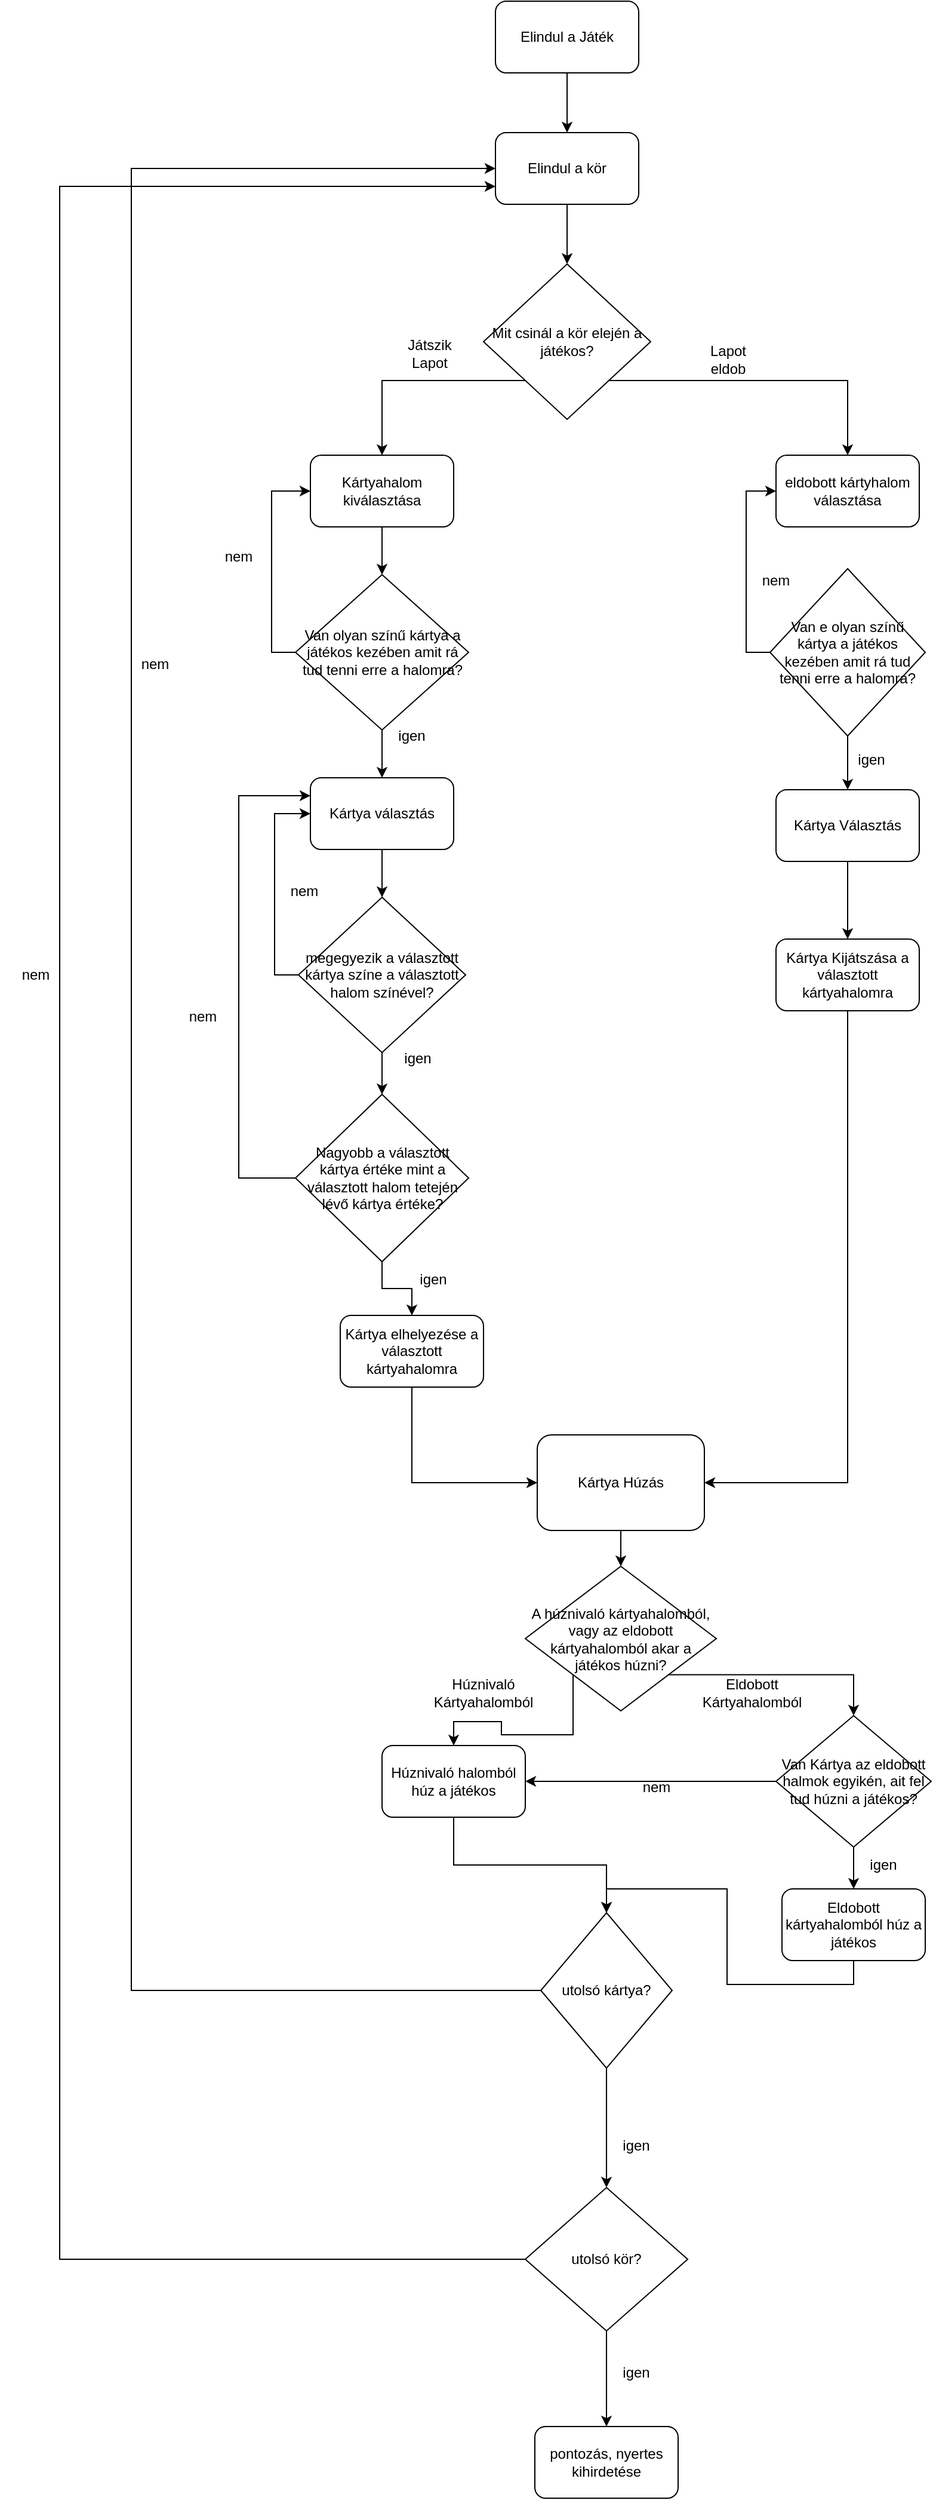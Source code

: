 <mxfile version="21.3.7" type="device">
  <diagram id="C5RBs43oDa-KdzZeNtuy" name="Page-1">
    <mxGraphModel dx="2234" dy="1719" grid="1" gridSize="10" guides="1" tooltips="1" connect="1" arrows="1" fold="1" page="1" pageScale="1" pageWidth="827" pageHeight="1169" math="0" shadow="0">
      <root>
        <mxCell id="WIyWlLk6GJQsqaUBKTNV-0" />
        <mxCell id="WIyWlLk6GJQsqaUBKTNV-1" parent="WIyWlLk6GJQsqaUBKTNV-0" />
        <mxCell id="wCmrvpZdPtYsX0VBmPtT-11" value="Kártya Húzás" style="rounded=1;whiteSpace=wrap;html=1;" parent="WIyWlLk6GJQsqaUBKTNV-1" vertex="1">
          <mxGeometry x="360" y="950" width="140" height="80" as="geometry" />
        </mxCell>
        <mxCell id="wCmrvpZdPtYsX0VBmPtT-13" value="" style="endArrow=classic;html=1;rounded=0;exitX=0.5;exitY=1;exitDx=0;exitDy=0;entryX=0.5;entryY=0;entryDx=0;entryDy=0;" parent="WIyWlLk6GJQsqaUBKTNV-1" source="wCmrvpZdPtYsX0VBmPtT-11" target="t8kTzal1kFNwdLvY00Kr-11" edge="1">
          <mxGeometry width="50" height="50" relative="1" as="geometry">
            <mxPoint x="355" y="1150" as="sourcePoint" />
            <mxPoint x="430" y="1080" as="targetPoint" />
          </mxGeometry>
        </mxCell>
        <mxCell id="t8kTzal1kFNwdLvY00Kr-0" style="edgeStyle=orthogonalEdgeStyle;rounded=0;orthogonalLoop=1;jettySize=auto;html=1;exitX=0;exitY=0.5;exitDx=0;exitDy=0;entryX=0;entryY=0.5;entryDx=0;entryDy=0;" parent="WIyWlLk6GJQsqaUBKTNV-1" source="wCmrvpZdPtYsX0VBmPtT-14" target="AXc0qoAZ02Av4ra-Uovu-1" edge="1">
          <mxGeometry relative="1" as="geometry">
            <Array as="points">
              <mxPoint x="20" y="1415" />
              <mxPoint x="20" y="-110" />
            </Array>
          </mxGeometry>
        </mxCell>
        <mxCell id="wCmrvpZdPtYsX0VBmPtT-14" value="utolsó kártya?" style="rhombus;whiteSpace=wrap;html=1;" parent="WIyWlLk6GJQsqaUBKTNV-1" vertex="1">
          <mxGeometry x="363" y="1350" width="110" height="130" as="geometry" />
        </mxCell>
        <mxCell id="wCmrvpZdPtYsX0VBmPtT-17" value="nem" style="text;html=1;strokeColor=none;fillColor=none;align=center;verticalAlign=middle;whiteSpace=wrap;rounded=0;" parent="WIyWlLk6GJQsqaUBKTNV-1" vertex="1">
          <mxGeometry x="10" y="290" width="60" height="30" as="geometry" />
        </mxCell>
        <mxCell id="wCmrvpZdPtYsX0VBmPtT-18" value="" style="endArrow=classic;html=1;rounded=0;exitX=0.5;exitY=1;exitDx=0;exitDy=0;entryX=0.5;entryY=0;entryDx=0;entryDy=0;" parent="WIyWlLk6GJQsqaUBKTNV-1" source="wCmrvpZdPtYsX0VBmPtT-14" target="wCmrvpZdPtYsX0VBmPtT-21" edge="1">
          <mxGeometry width="50" height="50" relative="1" as="geometry">
            <mxPoint x="517" y="1600" as="sourcePoint" />
            <mxPoint x="433" y="1590" as="targetPoint" />
          </mxGeometry>
        </mxCell>
        <mxCell id="wCmrvpZdPtYsX0VBmPtT-19" value="igen" style="text;html=1;strokeColor=none;fillColor=none;align=center;verticalAlign=middle;whiteSpace=wrap;rounded=0;" parent="WIyWlLk6GJQsqaUBKTNV-1" vertex="1">
          <mxGeometry x="413" y="1720" width="60" height="30" as="geometry" />
        </mxCell>
        <mxCell id="t8kTzal1kFNwdLvY00Kr-1" style="edgeStyle=orthogonalEdgeStyle;rounded=0;orthogonalLoop=1;jettySize=auto;html=1;exitX=0;exitY=0.5;exitDx=0;exitDy=0;entryX=0;entryY=0.75;entryDx=0;entryDy=0;" parent="WIyWlLk6GJQsqaUBKTNV-1" source="wCmrvpZdPtYsX0VBmPtT-21" target="AXc0qoAZ02Av4ra-Uovu-1" edge="1">
          <mxGeometry relative="1" as="geometry">
            <Array as="points">
              <mxPoint x="-40" y="1640" />
              <mxPoint x="-40" y="-95" />
            </Array>
          </mxGeometry>
        </mxCell>
        <mxCell id="wCmrvpZdPtYsX0VBmPtT-21" value="utolsó kör?" style="rhombus;whiteSpace=wrap;html=1;" parent="WIyWlLk6GJQsqaUBKTNV-1" vertex="1">
          <mxGeometry x="350" y="1580" width="136" height="120" as="geometry" />
        </mxCell>
        <mxCell id="wCmrvpZdPtYsX0VBmPtT-22" value="" style="endArrow=classic;html=1;rounded=0;exitX=0.5;exitY=1;exitDx=0;exitDy=0;entryX=0.5;entryY=0;entryDx=0;entryDy=0;" parent="WIyWlLk6GJQsqaUBKTNV-1" source="wCmrvpZdPtYsX0VBmPtT-21" target="wCmrvpZdPtYsX0VBmPtT-25" edge="1">
          <mxGeometry width="50" height="50" relative="1" as="geometry">
            <mxPoint x="467.0" y="1680" as="sourcePoint" />
            <mxPoint x="523" y="1760" as="targetPoint" />
          </mxGeometry>
        </mxCell>
        <mxCell id="wCmrvpZdPtYsX0VBmPtT-25" value="pontozás, nyertes kihirdetése" style="rounded=1;whiteSpace=wrap;html=1;" parent="WIyWlLk6GJQsqaUBKTNV-1" vertex="1">
          <mxGeometry x="358" y="1780" width="120" height="60" as="geometry" />
        </mxCell>
        <mxCell id="wCmrvpZdPtYsX0VBmPtT-26" value="nem" style="text;html=1;strokeColor=none;fillColor=none;align=center;verticalAlign=middle;whiteSpace=wrap;rounded=0;" parent="WIyWlLk6GJQsqaUBKTNV-1" vertex="1">
          <mxGeometry x="-90" y="550" width="60" height="30" as="geometry" />
        </mxCell>
        <mxCell id="wCmrvpZdPtYsX0VBmPtT-27" value="igen" style="text;html=1;strokeColor=none;fillColor=none;align=center;verticalAlign=middle;whiteSpace=wrap;rounded=0;" parent="WIyWlLk6GJQsqaUBKTNV-1" vertex="1">
          <mxGeometry x="413" y="1530" width="60" height="30" as="geometry" />
        </mxCell>
        <mxCell id="AXc0qoAZ02Av4ra-Uovu-0" value="Elindul a Játék" style="rounded=1;whiteSpace=wrap;html=1;" parent="WIyWlLk6GJQsqaUBKTNV-1" vertex="1">
          <mxGeometry x="325" y="-250" width="120" height="60" as="geometry" />
        </mxCell>
        <mxCell id="AXc0qoAZ02Av4ra-Uovu-1" value="Elindul a kör" style="rounded=1;whiteSpace=wrap;html=1;" parent="WIyWlLk6GJQsqaUBKTNV-1" vertex="1">
          <mxGeometry x="325" y="-140" width="120" height="60" as="geometry" />
        </mxCell>
        <mxCell id="AXc0qoAZ02Av4ra-Uovu-2" value="" style="endArrow=classic;html=1;rounded=0;exitX=0.5;exitY=1;exitDx=0;exitDy=0;entryX=0.5;entryY=0;entryDx=0;entryDy=0;" parent="WIyWlLk6GJQsqaUBKTNV-1" source="AXc0qoAZ02Av4ra-Uovu-0" target="AXc0qoAZ02Av4ra-Uovu-1" edge="1">
          <mxGeometry width="50" height="50" relative="1" as="geometry">
            <mxPoint x="110" y="-80" as="sourcePoint" />
            <mxPoint x="160" y="-130" as="targetPoint" />
          </mxGeometry>
        </mxCell>
        <mxCell id="0rNtC7BRoxpjn66-tLo1-22" style="edgeStyle=orthogonalEdgeStyle;rounded=0;orthogonalLoop=1;jettySize=auto;html=1;exitX=0;exitY=1;exitDx=0;exitDy=0;entryX=0.5;entryY=0;entryDx=0;entryDy=0;" parent="WIyWlLk6GJQsqaUBKTNV-1" source="AXc0qoAZ02Av4ra-Uovu-3" target="0rNtC7BRoxpjn66-tLo1-0" edge="1">
          <mxGeometry relative="1" as="geometry" />
        </mxCell>
        <mxCell id="0rNtC7BRoxpjn66-tLo1-23" style="edgeStyle=orthogonalEdgeStyle;rounded=0;orthogonalLoop=1;jettySize=auto;html=1;exitX=1;exitY=1;exitDx=0;exitDy=0;entryX=0.5;entryY=0;entryDx=0;entryDy=0;" parent="WIyWlLk6GJQsqaUBKTNV-1" source="AXc0qoAZ02Av4ra-Uovu-3" target="0rNtC7BRoxpjn66-tLo1-21" edge="1">
          <mxGeometry relative="1" as="geometry" />
        </mxCell>
        <mxCell id="AXc0qoAZ02Av4ra-Uovu-3" value="Mit csinál a kör elején a játékos?" style="rhombus;whiteSpace=wrap;html=1;" parent="WIyWlLk6GJQsqaUBKTNV-1" vertex="1">
          <mxGeometry x="315" y="-30" width="140" height="130" as="geometry" />
        </mxCell>
        <mxCell id="AXc0qoAZ02Av4ra-Uovu-4" value="" style="endArrow=classic;html=1;rounded=0;exitX=0.5;exitY=1;exitDx=0;exitDy=0;entryX=0.5;entryY=0;entryDx=0;entryDy=0;" parent="WIyWlLk6GJQsqaUBKTNV-1" source="AXc0qoAZ02Av4ra-Uovu-1" target="AXc0qoAZ02Av4ra-Uovu-3" edge="1">
          <mxGeometry width="50" height="50" relative="1" as="geometry">
            <mxPoint x="60" y="-80" as="sourcePoint" />
            <mxPoint x="110" y="-130" as="targetPoint" />
          </mxGeometry>
        </mxCell>
        <mxCell id="AXc0qoAZ02Av4ra-Uovu-5" value="Játszik Lapot" style="text;html=1;strokeColor=none;fillColor=none;align=center;verticalAlign=middle;whiteSpace=wrap;rounded=0;" parent="WIyWlLk6GJQsqaUBKTNV-1" vertex="1">
          <mxGeometry x="240" y="30" width="60" height="30" as="geometry" />
        </mxCell>
        <mxCell id="AXc0qoAZ02Av4ra-Uovu-6" value="Lapot eldob" style="text;html=1;strokeColor=none;fillColor=none;align=center;verticalAlign=middle;whiteSpace=wrap;rounded=0;" parent="WIyWlLk6GJQsqaUBKTNV-1" vertex="1">
          <mxGeometry x="490" y="40" width="60" height="20" as="geometry" />
        </mxCell>
        <mxCell id="0rNtC7BRoxpjn66-tLo1-0" value="Kártyahalom kiválasztása" style="rounded=1;whiteSpace=wrap;html=1;" parent="WIyWlLk6GJQsqaUBKTNV-1" vertex="1">
          <mxGeometry x="170" y="130" width="120" height="60" as="geometry" />
        </mxCell>
        <mxCell id="0rNtC7BRoxpjn66-tLo1-1" value="" style="endArrow=classic;html=1;rounded=0;exitX=0.5;exitY=1;exitDx=0;exitDy=0;" parent="WIyWlLk6GJQsqaUBKTNV-1" source="0rNtC7BRoxpjn66-tLo1-0" target="0rNtC7BRoxpjn66-tLo1-2" edge="1">
          <mxGeometry width="50" height="50" relative="1" as="geometry">
            <mxPoint x="400" y="490" as="sourcePoint" />
            <mxPoint x="230" y="230" as="targetPoint" />
          </mxGeometry>
        </mxCell>
        <mxCell id="0rNtC7BRoxpjn66-tLo1-24" style="edgeStyle=orthogonalEdgeStyle;rounded=0;orthogonalLoop=1;jettySize=auto;html=1;exitX=0;exitY=0.5;exitDx=0;exitDy=0;entryX=0;entryY=0.5;entryDx=0;entryDy=0;" parent="WIyWlLk6GJQsqaUBKTNV-1" source="0rNtC7BRoxpjn66-tLo1-2" target="0rNtC7BRoxpjn66-tLo1-0" edge="1">
          <mxGeometry relative="1" as="geometry" />
        </mxCell>
        <mxCell id="0rNtC7BRoxpjn66-tLo1-2" value="Van olyan színű kártya a játékos kezében amit rá tud tenni erre a halomra?" style="rhombus;whiteSpace=wrap;html=1;" parent="WIyWlLk6GJQsqaUBKTNV-1" vertex="1">
          <mxGeometry x="157.5" y="230" width="145" height="130" as="geometry" />
        </mxCell>
        <mxCell id="0rNtC7BRoxpjn66-tLo1-3" value="" style="endArrow=classic;html=1;rounded=0;exitX=0.5;exitY=1;exitDx=0;exitDy=0;" parent="WIyWlLk6GJQsqaUBKTNV-1" source="0rNtC7BRoxpjn66-tLo1-2" edge="1">
          <mxGeometry width="50" height="50" relative="1" as="geometry">
            <mxPoint x="400" y="490" as="sourcePoint" />
            <mxPoint x="230" y="400" as="targetPoint" />
          </mxGeometry>
        </mxCell>
        <mxCell id="0rNtC7BRoxpjn66-tLo1-4" value="igen" style="text;html=1;strokeColor=none;fillColor=none;align=center;verticalAlign=middle;whiteSpace=wrap;rounded=0;" parent="WIyWlLk6GJQsqaUBKTNV-1" vertex="1">
          <mxGeometry x="225" y="350" width="60" height="30" as="geometry" />
        </mxCell>
        <mxCell id="0rNtC7BRoxpjn66-tLo1-6" value="nem" style="text;html=1;strokeColor=none;fillColor=none;align=center;verticalAlign=middle;whiteSpace=wrap;rounded=0;" parent="WIyWlLk6GJQsqaUBKTNV-1" vertex="1">
          <mxGeometry x="80" y="200" width="60" height="30" as="geometry" />
        </mxCell>
        <mxCell id="0rNtC7BRoxpjn66-tLo1-7" value="Kártya választás" style="rounded=1;whiteSpace=wrap;html=1;" parent="WIyWlLk6GJQsqaUBKTNV-1" vertex="1">
          <mxGeometry x="170" y="400" width="120" height="60" as="geometry" />
        </mxCell>
        <mxCell id="0rNtC7BRoxpjn66-tLo1-8" value="" style="endArrow=classic;html=1;rounded=0;exitX=0.5;exitY=1;exitDx=0;exitDy=0;" parent="WIyWlLk6GJQsqaUBKTNV-1" source="0rNtC7BRoxpjn66-tLo1-7" target="0rNtC7BRoxpjn66-tLo1-9" edge="1">
          <mxGeometry width="50" height="50" relative="1" as="geometry">
            <mxPoint x="340" y="480" as="sourcePoint" />
            <mxPoint x="230" y="490" as="targetPoint" />
          </mxGeometry>
        </mxCell>
        <mxCell id="0rNtC7BRoxpjn66-tLo1-25" style="edgeStyle=orthogonalEdgeStyle;rounded=0;orthogonalLoop=1;jettySize=auto;html=1;exitX=0;exitY=0.5;exitDx=0;exitDy=0;entryX=0;entryY=0.5;entryDx=0;entryDy=0;" parent="WIyWlLk6GJQsqaUBKTNV-1" source="0rNtC7BRoxpjn66-tLo1-9" target="0rNtC7BRoxpjn66-tLo1-7" edge="1">
          <mxGeometry relative="1" as="geometry" />
        </mxCell>
        <mxCell id="0rNtC7BRoxpjn66-tLo1-9" value="megegyezik a választott kártya színe a választott halom színével?" style="rhombus;whiteSpace=wrap;html=1;" parent="WIyWlLk6GJQsqaUBKTNV-1" vertex="1">
          <mxGeometry x="160" y="500" width="140" height="130" as="geometry" />
        </mxCell>
        <mxCell id="0rNtC7BRoxpjn66-tLo1-11" value="nem" style="text;html=1;strokeColor=none;fillColor=none;align=center;verticalAlign=middle;whiteSpace=wrap;rounded=0;" parent="WIyWlLk6GJQsqaUBKTNV-1" vertex="1">
          <mxGeometry x="135" y="480" width="60" height="30" as="geometry" />
        </mxCell>
        <mxCell id="0rNtC7BRoxpjn66-tLo1-12" value="" style="endArrow=classic;html=1;rounded=0;exitX=0.5;exitY=1;exitDx=0;exitDy=0;entryX=0.5;entryY=0;entryDx=0;entryDy=0;" parent="WIyWlLk6GJQsqaUBKTNV-1" source="0rNtC7BRoxpjn66-tLo1-9" target="0rNtC7BRoxpjn66-tLo1-13" edge="1">
          <mxGeometry width="50" height="50" relative="1" as="geometry">
            <mxPoint x="400" y="560" as="sourcePoint" />
            <mxPoint x="230" y="660" as="targetPoint" />
          </mxGeometry>
        </mxCell>
        <mxCell id="0rNtC7BRoxpjn66-tLo1-18" style="edgeStyle=orthogonalEdgeStyle;rounded=0;orthogonalLoop=1;jettySize=auto;html=1;exitX=0.5;exitY=1;exitDx=0;exitDy=0;entryX=0.5;entryY=0;entryDx=0;entryDy=0;" parent="WIyWlLk6GJQsqaUBKTNV-1" source="0rNtC7BRoxpjn66-tLo1-13" target="0rNtC7BRoxpjn66-tLo1-17" edge="1">
          <mxGeometry relative="1" as="geometry" />
        </mxCell>
        <mxCell id="0rNtC7BRoxpjn66-tLo1-26" style="edgeStyle=orthogonalEdgeStyle;rounded=0;orthogonalLoop=1;jettySize=auto;html=1;exitX=0;exitY=0.5;exitDx=0;exitDy=0;entryX=0;entryY=0.25;entryDx=0;entryDy=0;" parent="WIyWlLk6GJQsqaUBKTNV-1" source="0rNtC7BRoxpjn66-tLo1-13" target="0rNtC7BRoxpjn66-tLo1-7" edge="1">
          <mxGeometry relative="1" as="geometry">
            <Array as="points">
              <mxPoint x="110" y="735" />
              <mxPoint x="110" y="415" />
            </Array>
          </mxGeometry>
        </mxCell>
        <mxCell id="0rNtC7BRoxpjn66-tLo1-13" value="Nagyobb a választott kártya értéke mint a választott halom tetején lévő kártya értéke?" style="rhombus;whiteSpace=wrap;html=1;" parent="WIyWlLk6GJQsqaUBKTNV-1" vertex="1">
          <mxGeometry x="157.5" y="665" width="145" height="140" as="geometry" />
        </mxCell>
        <mxCell id="0rNtC7BRoxpjn66-tLo1-14" value="igen" style="text;html=1;strokeColor=none;fillColor=none;align=center;verticalAlign=middle;whiteSpace=wrap;rounded=0;" parent="WIyWlLk6GJQsqaUBKTNV-1" vertex="1">
          <mxGeometry x="230" y="620" width="60" height="30" as="geometry" />
        </mxCell>
        <mxCell id="0rNtC7BRoxpjn66-tLo1-16" value="nem" style="text;html=1;strokeColor=none;fillColor=none;align=center;verticalAlign=middle;whiteSpace=wrap;rounded=0;" parent="WIyWlLk6GJQsqaUBKTNV-1" vertex="1">
          <mxGeometry x="50" y="585" width="60" height="30" as="geometry" />
        </mxCell>
        <mxCell id="0rNtC7BRoxpjn66-tLo1-20" style="edgeStyle=orthogonalEdgeStyle;rounded=0;orthogonalLoop=1;jettySize=auto;html=1;exitX=0.5;exitY=1;exitDx=0;exitDy=0;entryX=0;entryY=0.5;entryDx=0;entryDy=0;" parent="WIyWlLk6GJQsqaUBKTNV-1" source="0rNtC7BRoxpjn66-tLo1-17" target="wCmrvpZdPtYsX0VBmPtT-11" edge="1">
          <mxGeometry relative="1" as="geometry" />
        </mxCell>
        <mxCell id="0rNtC7BRoxpjn66-tLo1-17" value="Kártya elhelyezése a választott kártyahalomra" style="rounded=1;whiteSpace=wrap;html=1;" parent="WIyWlLk6GJQsqaUBKTNV-1" vertex="1">
          <mxGeometry x="195" y="850" width="120" height="60" as="geometry" />
        </mxCell>
        <mxCell id="0rNtC7BRoxpjn66-tLo1-19" value="igen" style="text;html=1;strokeColor=none;fillColor=none;align=center;verticalAlign=middle;whiteSpace=wrap;rounded=0;" parent="WIyWlLk6GJQsqaUBKTNV-1" vertex="1">
          <mxGeometry x="242.5" y="805" width="60" height="30" as="geometry" />
        </mxCell>
        <mxCell id="0rNtC7BRoxpjn66-tLo1-21" value="eldobott kártyhalom választása" style="rounded=1;whiteSpace=wrap;html=1;" parent="WIyWlLk6GJQsqaUBKTNV-1" vertex="1">
          <mxGeometry x="560" y="130" width="120" height="60" as="geometry" />
        </mxCell>
        <mxCell id="t8kTzal1kFNwdLvY00Kr-3" style="edgeStyle=orthogonalEdgeStyle;rounded=0;orthogonalLoop=1;jettySize=auto;html=1;exitX=0;exitY=0.5;exitDx=0;exitDy=0;entryX=0;entryY=0.5;entryDx=0;entryDy=0;" parent="WIyWlLk6GJQsqaUBKTNV-1" source="t8kTzal1kFNwdLvY00Kr-2" target="0rNtC7BRoxpjn66-tLo1-21" edge="1">
          <mxGeometry relative="1" as="geometry" />
        </mxCell>
        <mxCell id="t8kTzal1kFNwdLvY00Kr-6" style="edgeStyle=orthogonalEdgeStyle;rounded=0;orthogonalLoop=1;jettySize=auto;html=1;exitX=0.5;exitY=1;exitDx=0;exitDy=0;" parent="WIyWlLk6GJQsqaUBKTNV-1" source="t8kTzal1kFNwdLvY00Kr-2" target="t8kTzal1kFNwdLvY00Kr-5" edge="1">
          <mxGeometry relative="1" as="geometry" />
        </mxCell>
        <mxCell id="t8kTzal1kFNwdLvY00Kr-2" value="Van e olyan színű kártya a játékos kezében amit rá tud tenni erre a halomra?" style="rhombus;whiteSpace=wrap;html=1;" parent="WIyWlLk6GJQsqaUBKTNV-1" vertex="1">
          <mxGeometry x="555" y="225" width="130" height="140" as="geometry" />
        </mxCell>
        <mxCell id="t8kTzal1kFNwdLvY00Kr-4" value="nem" style="text;html=1;strokeColor=none;fillColor=none;align=center;verticalAlign=middle;whiteSpace=wrap;rounded=0;" parent="WIyWlLk6GJQsqaUBKTNV-1" vertex="1">
          <mxGeometry x="530" y="220" width="60" height="30" as="geometry" />
        </mxCell>
        <mxCell id="t8kTzal1kFNwdLvY00Kr-9" style="edgeStyle=orthogonalEdgeStyle;rounded=0;orthogonalLoop=1;jettySize=auto;html=1;exitX=0.5;exitY=1;exitDx=0;exitDy=0;" parent="WIyWlLk6GJQsqaUBKTNV-1" source="t8kTzal1kFNwdLvY00Kr-5" target="t8kTzal1kFNwdLvY00Kr-8" edge="1">
          <mxGeometry relative="1" as="geometry" />
        </mxCell>
        <mxCell id="t8kTzal1kFNwdLvY00Kr-5" value="Kártya Választás" style="rounded=1;whiteSpace=wrap;html=1;" parent="WIyWlLk6GJQsqaUBKTNV-1" vertex="1">
          <mxGeometry x="560" y="410" width="120" height="60" as="geometry" />
        </mxCell>
        <mxCell id="t8kTzal1kFNwdLvY00Kr-7" value="igen" style="text;html=1;strokeColor=none;fillColor=none;align=center;verticalAlign=middle;whiteSpace=wrap;rounded=0;" parent="WIyWlLk6GJQsqaUBKTNV-1" vertex="1">
          <mxGeometry x="610" y="370" width="60" height="30" as="geometry" />
        </mxCell>
        <mxCell id="t8kTzal1kFNwdLvY00Kr-10" style="edgeStyle=orthogonalEdgeStyle;rounded=0;orthogonalLoop=1;jettySize=auto;html=1;exitX=0.5;exitY=1;exitDx=0;exitDy=0;entryX=1;entryY=0.5;entryDx=0;entryDy=0;" parent="WIyWlLk6GJQsqaUBKTNV-1" source="t8kTzal1kFNwdLvY00Kr-8" target="wCmrvpZdPtYsX0VBmPtT-11" edge="1">
          <mxGeometry relative="1" as="geometry" />
        </mxCell>
        <mxCell id="t8kTzal1kFNwdLvY00Kr-8" value="Kártya Kijátszása a választott kártyahalomra" style="rounded=1;whiteSpace=wrap;html=1;" parent="WIyWlLk6GJQsqaUBKTNV-1" vertex="1">
          <mxGeometry x="560" y="535" width="120" height="60" as="geometry" />
        </mxCell>
        <mxCell id="t8kTzal1kFNwdLvY00Kr-16" style="edgeStyle=orthogonalEdgeStyle;rounded=0;orthogonalLoop=1;jettySize=auto;html=1;exitX=1;exitY=1;exitDx=0;exitDy=0;entryX=0.5;entryY=0;entryDx=0;entryDy=0;" parent="WIyWlLk6GJQsqaUBKTNV-1" source="t8kTzal1kFNwdLvY00Kr-11" target="CxG2zOSnCcix-37r67rg-0" edge="1">
          <mxGeometry relative="1" as="geometry">
            <mxPoint x="560" y="1200" as="targetPoint" />
          </mxGeometry>
        </mxCell>
        <mxCell id="t8kTzal1kFNwdLvY00Kr-17" style="edgeStyle=orthogonalEdgeStyle;rounded=0;orthogonalLoop=1;jettySize=auto;html=1;exitX=0;exitY=1;exitDx=0;exitDy=0;entryX=0.5;entryY=0;entryDx=0;entryDy=0;" parent="WIyWlLk6GJQsqaUBKTNV-1" source="t8kTzal1kFNwdLvY00Kr-11" target="t8kTzal1kFNwdLvY00Kr-14" edge="1">
          <mxGeometry relative="1" as="geometry" />
        </mxCell>
        <mxCell id="t8kTzal1kFNwdLvY00Kr-11" value="A húznivaló kártyahalomból, vagy az eldobott kártyahalomból akar a játékos húzni?" style="rhombus;whiteSpace=wrap;html=1;" parent="WIyWlLk6GJQsqaUBKTNV-1" vertex="1">
          <mxGeometry x="350" y="1060" width="160" height="121" as="geometry" />
        </mxCell>
        <mxCell id="t8kTzal1kFNwdLvY00Kr-20" style="edgeStyle=orthogonalEdgeStyle;rounded=0;orthogonalLoop=1;jettySize=auto;html=1;exitX=0.5;exitY=1;exitDx=0;exitDy=0;entryX=0.5;entryY=0;entryDx=0;entryDy=0;" parent="WIyWlLk6GJQsqaUBKTNV-1" source="t8kTzal1kFNwdLvY00Kr-14" target="wCmrvpZdPtYsX0VBmPtT-14" edge="1">
          <mxGeometry relative="1" as="geometry" />
        </mxCell>
        <mxCell id="t8kTzal1kFNwdLvY00Kr-14" value="Húznivaló halomból húz a játékos" style="rounded=1;whiteSpace=wrap;html=1;" parent="WIyWlLk6GJQsqaUBKTNV-1" vertex="1">
          <mxGeometry x="230" y="1210" width="120" height="60" as="geometry" />
        </mxCell>
        <mxCell id="t8kTzal1kFNwdLvY00Kr-21" style="edgeStyle=orthogonalEdgeStyle;rounded=0;orthogonalLoop=1;jettySize=auto;html=1;exitX=0.5;exitY=1;exitDx=0;exitDy=0;entryX=0.5;entryY=0;entryDx=0;entryDy=0;" parent="WIyWlLk6GJQsqaUBKTNV-1" source="t8kTzal1kFNwdLvY00Kr-15" target="wCmrvpZdPtYsX0VBmPtT-14" edge="1">
          <mxGeometry relative="1" as="geometry" />
        </mxCell>
        <mxCell id="t8kTzal1kFNwdLvY00Kr-15" value="Eldobott kártyahalomból húz a játékos" style="rounded=1;whiteSpace=wrap;html=1;" parent="WIyWlLk6GJQsqaUBKTNV-1" vertex="1">
          <mxGeometry x="565" y="1330" width="120" height="60" as="geometry" />
        </mxCell>
        <mxCell id="t8kTzal1kFNwdLvY00Kr-18" value="Eldobott Kártyahalomból" style="text;html=1;strokeColor=none;fillColor=none;align=center;verticalAlign=middle;whiteSpace=wrap;rounded=0;" parent="WIyWlLk6GJQsqaUBKTNV-1" vertex="1">
          <mxGeometry x="510" y="1151" width="60" height="30" as="geometry" />
        </mxCell>
        <mxCell id="t8kTzal1kFNwdLvY00Kr-19" value="Húznivaló Kártyahalomból" style="text;html=1;strokeColor=none;fillColor=none;align=center;verticalAlign=middle;whiteSpace=wrap;rounded=0;" parent="WIyWlLk6GJQsqaUBKTNV-1" vertex="1">
          <mxGeometry x="285" y="1151" width="60" height="30" as="geometry" />
        </mxCell>
        <mxCell id="CxG2zOSnCcix-37r67rg-1" style="edgeStyle=orthogonalEdgeStyle;rounded=0;orthogonalLoop=1;jettySize=auto;html=1;exitX=0.5;exitY=1;exitDx=0;exitDy=0;entryX=0.5;entryY=0;entryDx=0;entryDy=0;" edge="1" parent="WIyWlLk6GJQsqaUBKTNV-1" source="CxG2zOSnCcix-37r67rg-0" target="t8kTzal1kFNwdLvY00Kr-15">
          <mxGeometry relative="1" as="geometry" />
        </mxCell>
        <mxCell id="CxG2zOSnCcix-37r67rg-3" style="edgeStyle=orthogonalEdgeStyle;rounded=0;orthogonalLoop=1;jettySize=auto;html=1;exitX=0;exitY=0.5;exitDx=0;exitDy=0;entryX=1;entryY=0.5;entryDx=0;entryDy=0;" edge="1" parent="WIyWlLk6GJQsqaUBKTNV-1" source="CxG2zOSnCcix-37r67rg-0" target="t8kTzal1kFNwdLvY00Kr-14">
          <mxGeometry relative="1" as="geometry" />
        </mxCell>
        <mxCell id="CxG2zOSnCcix-37r67rg-0" value="Van Kártya az eldobott halmok egyikén, ait fel tud húzni a játékos?" style="rhombus;whiteSpace=wrap;html=1;" vertex="1" parent="WIyWlLk6GJQsqaUBKTNV-1">
          <mxGeometry x="560" y="1185" width="130" height="110" as="geometry" />
        </mxCell>
        <mxCell id="CxG2zOSnCcix-37r67rg-2" value="igen" style="text;html=1;strokeColor=none;fillColor=none;align=center;verticalAlign=middle;whiteSpace=wrap;rounded=0;" vertex="1" parent="WIyWlLk6GJQsqaUBKTNV-1">
          <mxGeometry x="620" y="1295" width="60" height="30" as="geometry" />
        </mxCell>
        <mxCell id="CxG2zOSnCcix-37r67rg-4" value="nem" style="text;html=1;strokeColor=none;fillColor=none;align=center;verticalAlign=middle;whiteSpace=wrap;rounded=0;" vertex="1" parent="WIyWlLk6GJQsqaUBKTNV-1">
          <mxGeometry x="430" y="1230" width="60" height="30" as="geometry" />
        </mxCell>
      </root>
    </mxGraphModel>
  </diagram>
</mxfile>

